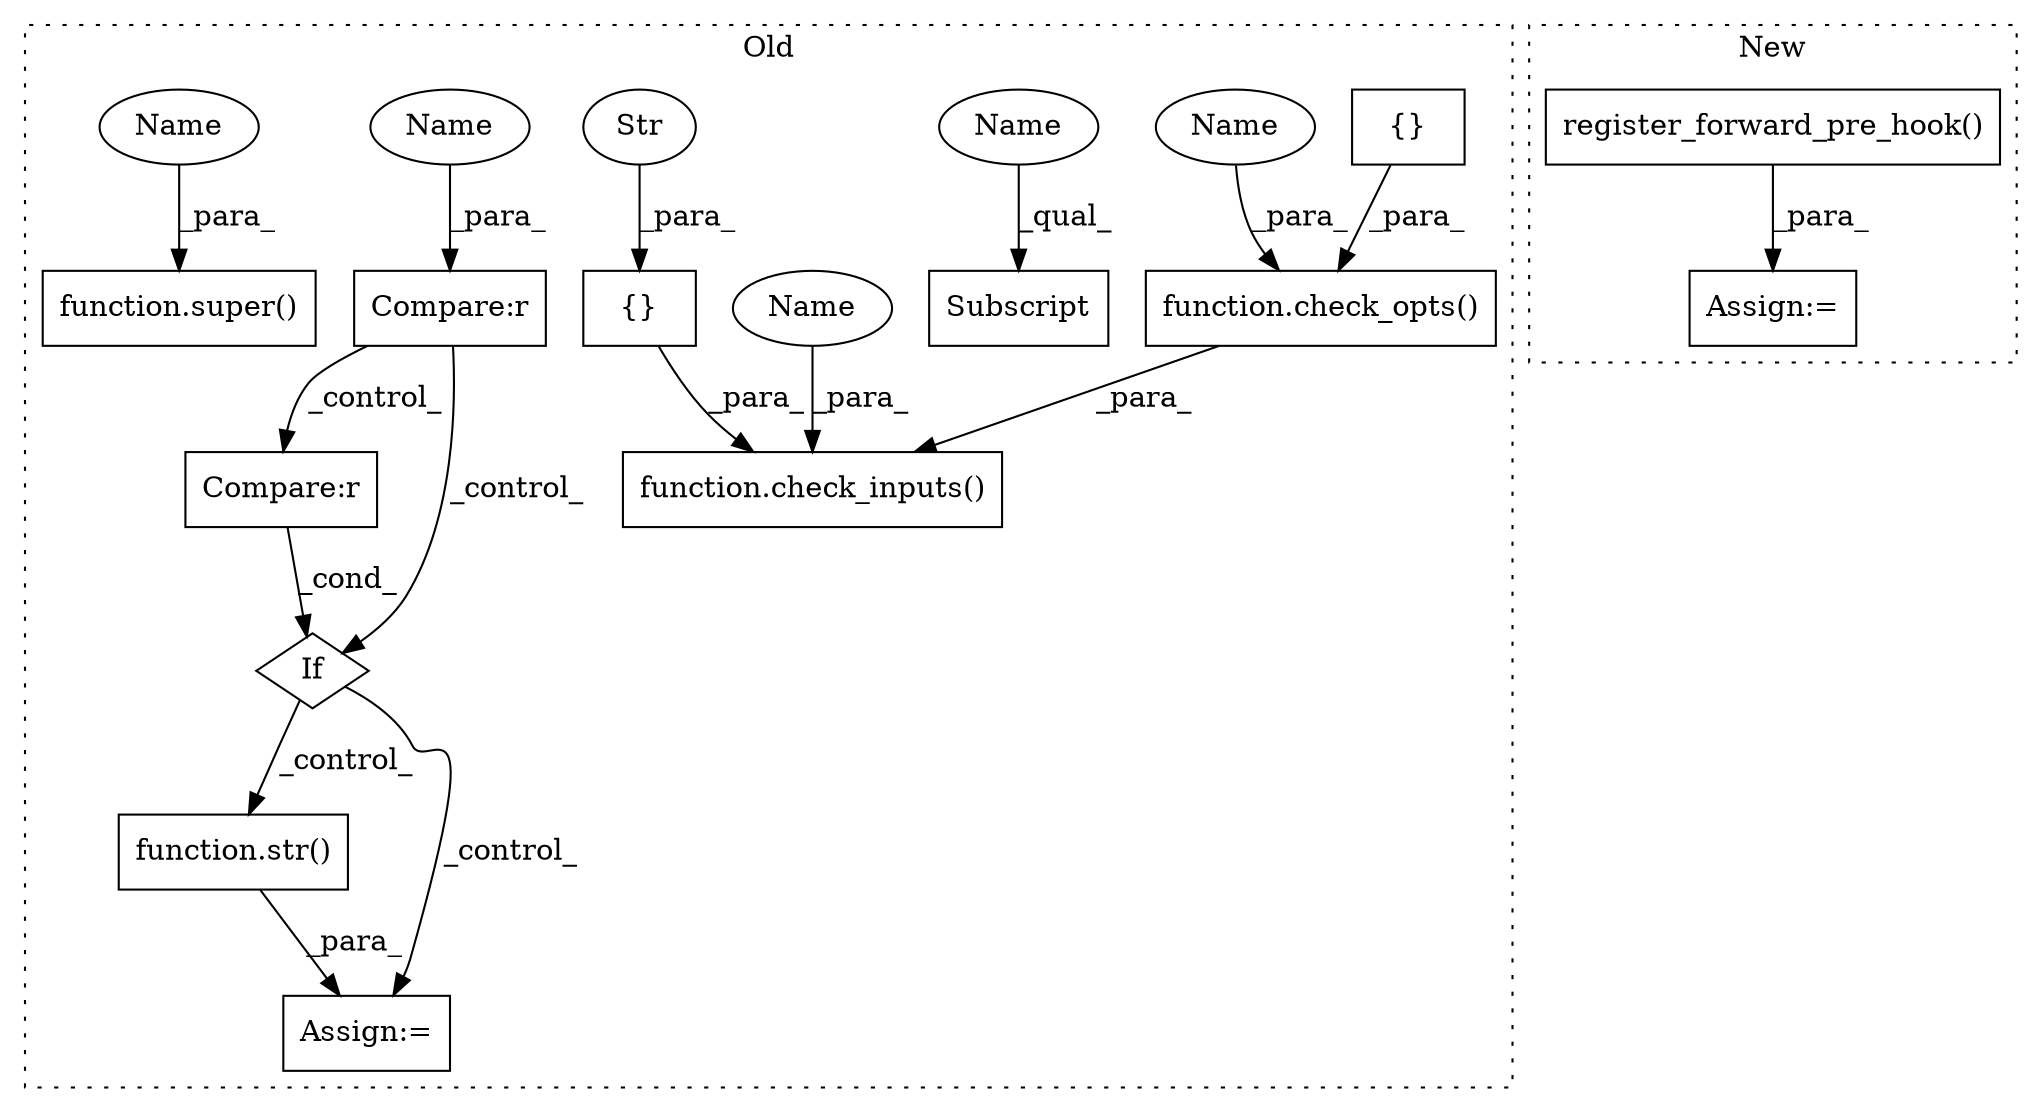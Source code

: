 digraph G {
subgraph cluster0 {
1 [label="function.super()" a="75" s="17013,17029" l="6,1" shape="box"];
4 [label="function.check_opts()" a="75" s="17925,17997" l="24,10" shape="box"];
5 [label="{}" a="95" s="17194,17846" l="14,11" shape="box"];
6 [label="function.check_inputs()" a="75" s="18141,18211" l="26,30" shape="box"];
7 [label="Subscript" a="63" s="19330,0" l="14,0" shape="box"];
8 [label="{}" a="59" s="18083,18098" l="1,0" shape="box"];
9 [label="Str" a="66" s="18084" l="14" shape="ellipse"];
10 [label="Compare:r" a="40" s="19259" l="23" shape="box"];
11 [label="If" a="96" s="19323" l="3" shape="diamond"];
12 [label="function.str()" a="75" s="19645,19669" l="4,2" shape="box"];
13 [label="Compare:r" a="40" s="19326" l="29" shape="box"];
14 [label="Assign:=" a="68" s="19414" l="3" shape="box"];
15 [label="Name" a="87" s="19330" l="11" shape="ellipse"];
16 [label="Name" a="87" s="19259" l="11" shape="ellipse"];
17 [label="Name" a="87" s="18200" l="11" shape="ellipse"];
18 [label="Name" a="87" s="17949" l="4" shape="ellipse"];
19 [label="Name" a="87" s="17025" l="4" shape="ellipse"];
label = "Old";
style="dotted";
}
subgraph cluster1 {
2 [label="register_forward_pre_hook()" a="75" s="17630,17665" l="31,1" shape="box"];
3 [label="Assign:=" a="68" s="17627" l="3" shape="box"];
label = "New";
style="dotted";
}
2 -> 3 [label="_para_"];
4 -> 6 [label="_para_"];
5 -> 4 [label="_para_"];
8 -> 6 [label="_para_"];
9 -> 8 [label="_para_"];
10 -> 13 [label="_control_"];
10 -> 11 [label="_control_"];
11 -> 14 [label="_control_"];
11 -> 12 [label="_control_"];
12 -> 14 [label="_para_"];
13 -> 11 [label="_cond_"];
15 -> 7 [label="_qual_"];
16 -> 10 [label="_para_"];
17 -> 6 [label="_para_"];
18 -> 4 [label="_para_"];
19 -> 1 [label="_para_"];
}